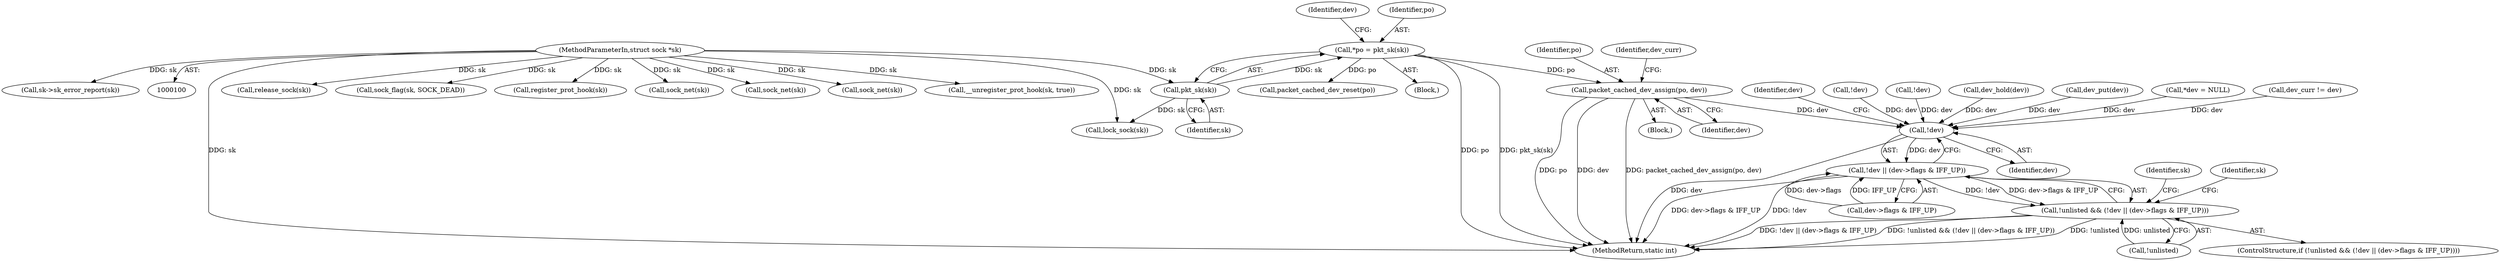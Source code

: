 digraph "0_linux_4971613c1639d8e5f102c4e797c3bf8f83a5a69e@pointer" {
"1000291" [label="(Call,packet_cached_dev_assign(po, dev))"];
"1000107" [label="(Call,*po = pkt_sk(sk))"];
"1000109" [label="(Call,pkt_sk(sk))"];
"1000101" [label="(MethodParameterIn,struct sock *sk)"];
"1000311" [label="(Call,!dev)"];
"1000310" [label="(Call,!dev || (dev->flags & IFF_UP))"];
"1000307" [label="(Call,!unlisted && (!dev || (dev->flags & IFF_UP)))"];
"1000306" [label="(ControlStructure,if (!unlisted && (!dev || (dev->flags & IFF_UP))))"];
"1000346" [label="(MethodReturn,static int)"];
"1000110" [label="(Identifier,sk)"];
"1000126" [label="(Call,lock_sock(sk))"];
"1000342" [label="(Call,release_sock(sk))"];
"1000330" [label="(Call,sock_flag(sk, SOCK_DEAD))"];
"1000313" [label="(Call,dev->flags & IFF_UP)"];
"1000107" [label="(Call,*po = pkt_sk(sk))"];
"1000183" [label="(Call,dev_hold(dev))"];
"1000255" [label="(Call,dev_put(dev))"];
"1000319" [label="(Call,register_prot_hook(sk))"];
"1000292" [label="(Identifier,po)"];
"1000270" [label="(Call,packet_cached_dev_reset(po))"];
"1000234" [label="(Call,sock_net(sk))"];
"1000291" [label="(Call,packet_cached_dev_assign(po, dev))"];
"1000105" [label="(Block,)"];
"1000115" [label="(Call,*dev = NULL)"];
"1000310" [label="(Call,!dev || (dev->flags & IFF_UP))"];
"1000169" [label="(Call,sock_net(sk))"];
"1000116" [label="(Identifier,dev)"];
"1000325" [label="(Identifier,sk)"];
"1000308" [label="(Call,!unlisted)"];
"1000101" [label="(MethodParameterIn,struct sock *sk)"];
"1000205" [label="(Call,dev_curr != dev)"];
"1000150" [label="(Call,sock_net(sk))"];
"1000273" [label="(Block,)"];
"1000307" [label="(Call,!unlisted && (!dev || (dev->flags & IFF_UP)))"];
"1000312" [label="(Identifier,dev)"];
"1000311" [label="(Call,!dev)"];
"1000315" [label="(Identifier,dev)"];
"1000217" [label="(Call,__unregister_prot_hook(sk, true))"];
"1000109" [label="(Call,pkt_sk(sk))"];
"1000154" [label="(Call,!dev)"];
"1000108" [label="(Identifier,po)"];
"1000320" [label="(Identifier,sk)"];
"1000295" [label="(Identifier,dev_curr)"];
"1000293" [label="(Identifier,dev)"];
"1000173" [label="(Call,!dev)"];
"1000333" [label="(Call,sk->sk_error_report(sk))"];
"1000291" -> "1000273"  [label="AST: "];
"1000291" -> "1000293"  [label="CFG: "];
"1000292" -> "1000291"  [label="AST: "];
"1000293" -> "1000291"  [label="AST: "];
"1000295" -> "1000291"  [label="CFG: "];
"1000291" -> "1000346"  [label="DDG: packet_cached_dev_assign(po, dev)"];
"1000291" -> "1000346"  [label="DDG: po"];
"1000291" -> "1000346"  [label="DDG: dev"];
"1000107" -> "1000291"  [label="DDG: po"];
"1000291" -> "1000311"  [label="DDG: dev"];
"1000107" -> "1000105"  [label="AST: "];
"1000107" -> "1000109"  [label="CFG: "];
"1000108" -> "1000107"  [label="AST: "];
"1000109" -> "1000107"  [label="AST: "];
"1000116" -> "1000107"  [label="CFG: "];
"1000107" -> "1000346"  [label="DDG: po"];
"1000107" -> "1000346"  [label="DDG: pkt_sk(sk)"];
"1000109" -> "1000107"  [label="DDG: sk"];
"1000107" -> "1000270"  [label="DDG: po"];
"1000109" -> "1000110"  [label="CFG: "];
"1000110" -> "1000109"  [label="AST: "];
"1000101" -> "1000109"  [label="DDG: sk"];
"1000109" -> "1000126"  [label="DDG: sk"];
"1000101" -> "1000100"  [label="AST: "];
"1000101" -> "1000346"  [label="DDG: sk"];
"1000101" -> "1000126"  [label="DDG: sk"];
"1000101" -> "1000150"  [label="DDG: sk"];
"1000101" -> "1000169"  [label="DDG: sk"];
"1000101" -> "1000217"  [label="DDG: sk"];
"1000101" -> "1000234"  [label="DDG: sk"];
"1000101" -> "1000319"  [label="DDG: sk"];
"1000101" -> "1000330"  [label="DDG: sk"];
"1000101" -> "1000333"  [label="DDG: sk"];
"1000101" -> "1000342"  [label="DDG: sk"];
"1000311" -> "1000310"  [label="AST: "];
"1000311" -> "1000312"  [label="CFG: "];
"1000312" -> "1000311"  [label="AST: "];
"1000315" -> "1000311"  [label="CFG: "];
"1000310" -> "1000311"  [label="CFG: "];
"1000311" -> "1000346"  [label="DDG: dev"];
"1000311" -> "1000310"  [label="DDG: dev"];
"1000183" -> "1000311"  [label="DDG: dev"];
"1000154" -> "1000311"  [label="DDG: dev"];
"1000205" -> "1000311"  [label="DDG: dev"];
"1000255" -> "1000311"  [label="DDG: dev"];
"1000115" -> "1000311"  [label="DDG: dev"];
"1000173" -> "1000311"  [label="DDG: dev"];
"1000310" -> "1000307"  [label="AST: "];
"1000310" -> "1000313"  [label="CFG: "];
"1000313" -> "1000310"  [label="AST: "];
"1000307" -> "1000310"  [label="CFG: "];
"1000310" -> "1000346"  [label="DDG: dev->flags & IFF_UP"];
"1000310" -> "1000346"  [label="DDG: !dev"];
"1000310" -> "1000307"  [label="DDG: !dev"];
"1000310" -> "1000307"  [label="DDG: dev->flags & IFF_UP"];
"1000313" -> "1000310"  [label="DDG: dev->flags"];
"1000313" -> "1000310"  [label="DDG: IFF_UP"];
"1000307" -> "1000306"  [label="AST: "];
"1000307" -> "1000308"  [label="CFG: "];
"1000308" -> "1000307"  [label="AST: "];
"1000320" -> "1000307"  [label="CFG: "];
"1000325" -> "1000307"  [label="CFG: "];
"1000307" -> "1000346"  [label="DDG: !dev || (dev->flags & IFF_UP)"];
"1000307" -> "1000346"  [label="DDG: !unlisted && (!dev || (dev->flags & IFF_UP))"];
"1000307" -> "1000346"  [label="DDG: !unlisted"];
"1000308" -> "1000307"  [label="DDG: unlisted"];
}
